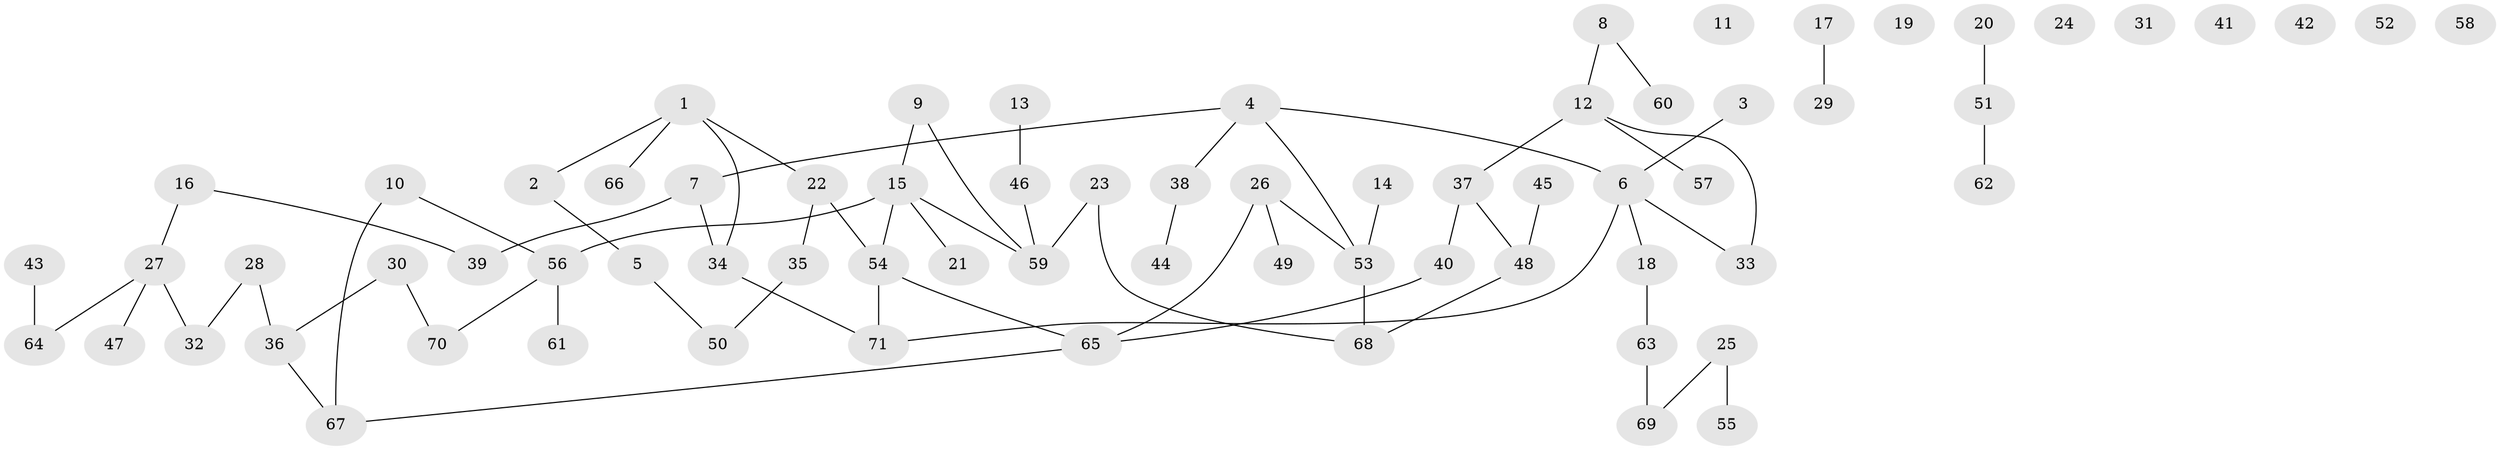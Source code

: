 // coarse degree distribution, {4: 0.10869565217391304, 1: 0.30434782608695654, 2: 0.15217391304347827, 5: 0.06521739130434782, 3: 0.15217391304347827, 0: 0.1956521739130435, 6: 0.021739130434782608}
// Generated by graph-tools (version 1.1) at 2025/41/03/06/25 10:41:25]
// undirected, 71 vertices, 71 edges
graph export_dot {
graph [start="1"]
  node [color=gray90,style=filled];
  1;
  2;
  3;
  4;
  5;
  6;
  7;
  8;
  9;
  10;
  11;
  12;
  13;
  14;
  15;
  16;
  17;
  18;
  19;
  20;
  21;
  22;
  23;
  24;
  25;
  26;
  27;
  28;
  29;
  30;
  31;
  32;
  33;
  34;
  35;
  36;
  37;
  38;
  39;
  40;
  41;
  42;
  43;
  44;
  45;
  46;
  47;
  48;
  49;
  50;
  51;
  52;
  53;
  54;
  55;
  56;
  57;
  58;
  59;
  60;
  61;
  62;
  63;
  64;
  65;
  66;
  67;
  68;
  69;
  70;
  71;
  1 -- 2;
  1 -- 22;
  1 -- 34;
  1 -- 66;
  2 -- 5;
  3 -- 6;
  4 -- 6;
  4 -- 7;
  4 -- 38;
  4 -- 53;
  5 -- 50;
  6 -- 18;
  6 -- 33;
  6 -- 71;
  7 -- 34;
  7 -- 39;
  8 -- 12;
  8 -- 60;
  9 -- 15;
  9 -- 59;
  10 -- 56;
  10 -- 67;
  12 -- 33;
  12 -- 37;
  12 -- 57;
  13 -- 46;
  14 -- 53;
  15 -- 21;
  15 -- 54;
  15 -- 56;
  15 -- 59;
  16 -- 27;
  16 -- 39;
  17 -- 29;
  18 -- 63;
  20 -- 51;
  22 -- 35;
  22 -- 54;
  23 -- 59;
  23 -- 68;
  25 -- 55;
  25 -- 69;
  26 -- 49;
  26 -- 53;
  26 -- 65;
  27 -- 32;
  27 -- 47;
  27 -- 64;
  28 -- 32;
  28 -- 36;
  30 -- 36;
  30 -- 70;
  34 -- 71;
  35 -- 50;
  36 -- 67;
  37 -- 40;
  37 -- 48;
  38 -- 44;
  40 -- 65;
  43 -- 64;
  45 -- 48;
  46 -- 59;
  48 -- 68;
  51 -- 62;
  53 -- 68;
  54 -- 65;
  54 -- 71;
  56 -- 61;
  56 -- 70;
  63 -- 69;
  65 -- 67;
}
